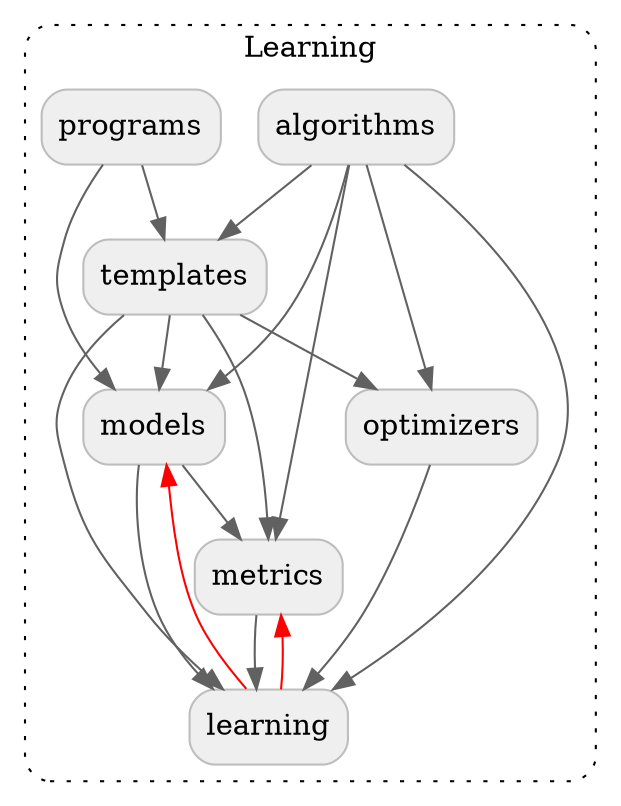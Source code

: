 digraph {
  graph [style="dotted,rounded"]
  node [shape="box", style="rounded,filled", fillcolor="#efefef", color="#bdbdbd"]
  edge [color="#616161"]

  subgraph cluster_learning {
    graph [label="Learning", href="https://github.com/tensorflow/federated/blob/main/tensorflow_federated/python/learning" target="_parent"]
    algorithms [label="algorithms", href="https://github.com/tensorflow/federated/blob/main/tensorflow_federated/python/learning/algorithms" target="_parent"]
    programs [label="programs", href="https://github.com/tensorflow/federated/blob/main/tensorflow_federated/python/learning/programs" target="_parent"]
    templates [label="templates", href="https://github.com/tensorflow/federated/blob/main/tensorflow_federated/python/learning/templates" target="_parent"]
    optimizers [label="optimizers", href="https://github.com/tensorflow/federated/blob/main/tensorflow_federated/python/learning/optimizers" target="_parent"]
    models [label="models", href="https://github.com/tensorflow/federated/blob/main/tensorflow_federated/python/learning/models" target="_parent"]
    metrics [label="metrics", href="https://github.com/tensorflow/federated/blob/main/tensorflow_federated/python/learning/metrics" target="_parent"]
    learning [href="https://github.com/tensorflow/federated/blob/main/tensorflow_federated/python/learning" target="_parent"]
  }

  programs -> templates
  programs -> models
  algorithms -> templates
  algorithms -> metrics
  algorithms -> models
  algorithms -> optimizers
  algorithms -> learning
  templates -> optimizers
  templates -> metrics
  templates -> models
  templates -> learning
  models -> metrics
  models -> learning
  optimizers -> learning
  metrics -> learning

  // TODO: b/151441025 - This visibility is temporary and can be removed once the
  // circular dependencies between `learning` and its subpackages are removed.
  metrics -> learning [dir=back, color="#ff0000"]
  models -> learning [dir=back, color="#ff0000"]
}
